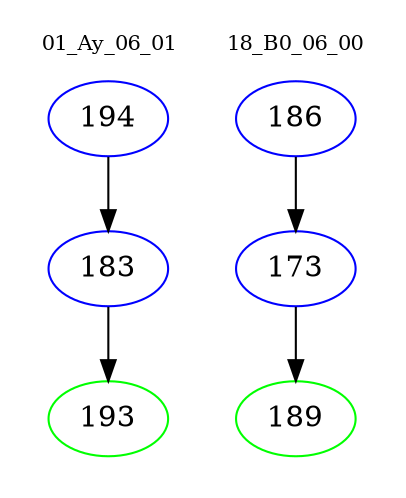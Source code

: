 digraph{
subgraph cluster_0 {
color = white
label = "01_Ay_06_01";
fontsize=10;
T0_194 [label="194", color="blue"]
T0_194 -> T0_183 [color="black"]
T0_183 [label="183", color="blue"]
T0_183 -> T0_193 [color="black"]
T0_193 [label="193", color="green"]
}
subgraph cluster_1 {
color = white
label = "18_B0_06_00";
fontsize=10;
T1_186 [label="186", color="blue"]
T1_186 -> T1_173 [color="black"]
T1_173 [label="173", color="blue"]
T1_173 -> T1_189 [color="black"]
T1_189 [label="189", color="green"]
}
}
